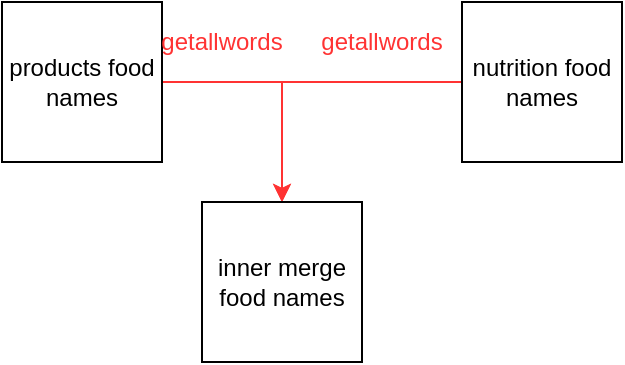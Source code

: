 <mxGraphModel dx="455" dy="391" grid="1" gridSize="10" guides="1" tooltips="1" connect="1" arrows="1" fold="1" page="1" pageScale="1" pageWidth="827" pageHeight="1169" background="#ffffff"><root><mxCell id="0"/><mxCell id="1" parent="0"/><mxCell id="6" style="edgeStyle=orthogonalEdgeStyle;rounded=0;html=1;entryX=0.5;entryY=0;jettySize=auto;orthogonalLoop=1;strokeColor=#FF3333;" parent="1" source="3" target="5" edge="1"><mxGeometry relative="1" as="geometry"/></mxCell><mxCell id="3" value="products food names" style="whiteSpace=wrap;html=1;aspect=fixed;" parent="1" vertex="1"><mxGeometry x="10" y="10" width="80" height="80" as="geometry"/></mxCell><mxCell id="7" style="edgeStyle=orthogonalEdgeStyle;rounded=0;html=1;entryX=0.5;entryY=0;jettySize=auto;orthogonalLoop=1;strokeColor=#FF3333;" parent="1" source="4" target="5" edge="1"><mxGeometry relative="1" as="geometry"/></mxCell><mxCell id="4" value="nutrition food names" style="whiteSpace=wrap;html=1;aspect=fixed;" parent="1" vertex="1"><mxGeometry x="240" y="10" width="80" height="80" as="geometry"/></mxCell><mxCell id="5" value="inner merge food names" style="whiteSpace=wrap;html=1;aspect=fixed;" parent="1" vertex="1"><mxGeometry x="110" y="110" width="80" height="80" as="geometry"/></mxCell><mxCell id="8" value="getallwords" style="text;html=1;strokeColor=none;fillColor=none;align=center;verticalAlign=middle;whiteSpace=wrap;rounded=0;fontColor=#FF3333;" parent="1" vertex="1"><mxGeometry x="100" y="20" width="40" height="20" as="geometry"/></mxCell><mxCell id="9" value="getallwords" style="text;html=1;strokeColor=none;fillColor=none;align=center;verticalAlign=middle;whiteSpace=wrap;rounded=0;fontColor=#FF3333;" parent="1" vertex="1"><mxGeometry x="180" y="20" width="40" height="20" as="geometry"/></mxCell></root></mxGraphModel>